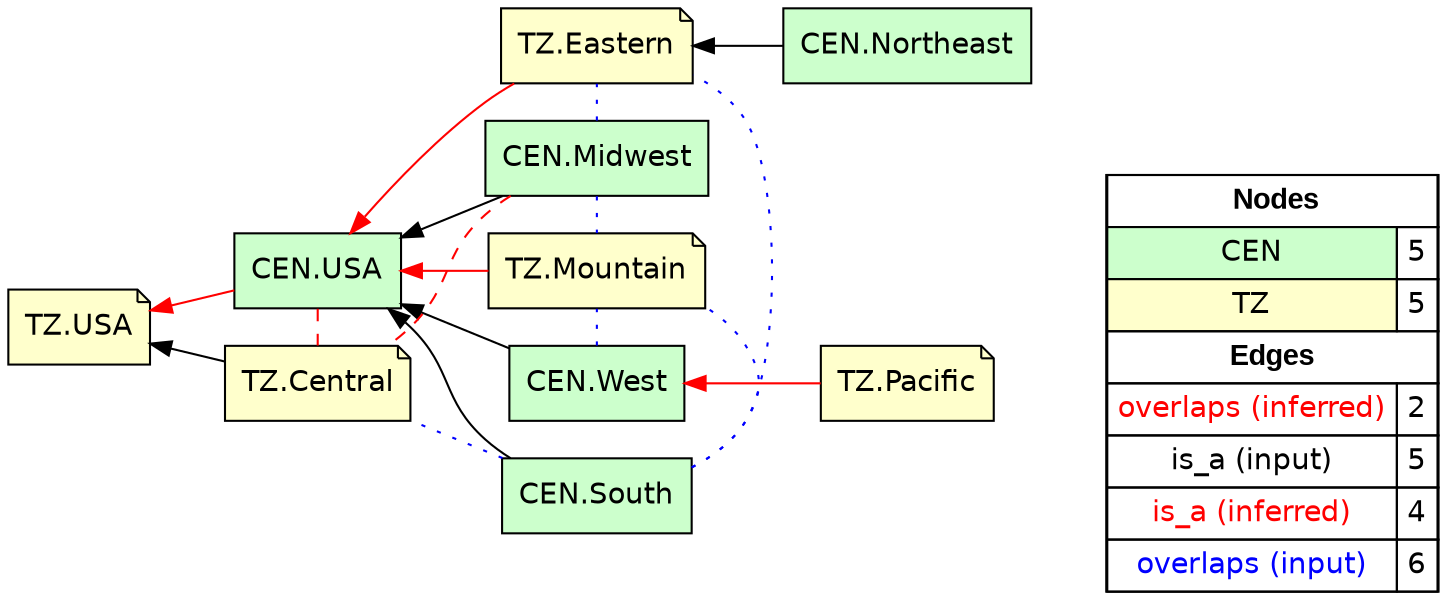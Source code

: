 digraph{
rankdir=RL
node[shape=box style=filled fillcolor="#CCFFCC" fontname="helvetica"] 
"CEN.Northeast"
"CEN.West"
"CEN.Midwest"
"CEN.South"
"CEN.USA"
node[shape=note style=filled fillcolor="#FFFFCC" fontname="helvetica"] 
"TZ.Eastern"
"TZ.Pacific"
"TZ.Central"
"TZ.Mountain"
"TZ.USA"
edge[arrowhead=none style=dashed color="#FF0000" constraint=false penwidth=1]
"CEN.Midwest" -> "TZ.Central"
"CEN.USA" -> "TZ.Central"
edge[arrowhead=normal style=solid color="#000000" constraint=true penwidth=1]
"CEN.West" -> "CEN.USA"
"CEN.Northeast" -> "TZ.Eastern"
"CEN.South" -> "CEN.USA"
"CEN.Midwest" -> "CEN.USA"
"TZ.Central" -> "TZ.USA"
edge[arrowhead=normal style=dotted color="#000000" constraint=true penwidth=1]
edge[arrowhead=normal style=solid color="#FF0000" constraint=true penwidth=1]
"TZ.Eastern" -> "CEN.USA"
"TZ.Pacific" -> "CEN.West"
"TZ.Mountain" -> "CEN.USA"
"CEN.USA" -> "TZ.USA"
edge[arrowhead=none style=dotted color="#0000FF" constraint=false penwidth=1]
"CEN.West" -> "TZ.Mountain"
"CEN.Midwest" -> "TZ.Mountain"
"CEN.South" -> "TZ.Mountain"
"CEN.Midwest" -> "TZ.Eastern"
"CEN.South" -> "TZ.Eastern"
"CEN.South" -> "TZ.Central"
node[shape=box] 
{rank=source Legend [fillcolor= white margin=0 label=< 
 <TABLE BORDER="0" CELLBORDER="1" CELLSPACING="0" CELLPADDING="4"> 
<TR> <TD COLSPAN="2"><font face="Arial Black"> Nodes</font></TD> </TR> 
<TR> 
 <TD bgcolor="#CCFFCC" fontname="helvetica">CEN</TD> 
 <TD>5</TD> 
 </TR> 
<TR> 
 <TD bgcolor="#FFFFCC" fontname="helvetica">TZ</TD> 
 <TD>5</TD> 
 </TR> 
<TR> <TD COLSPAN="2"><font face = "Arial Black"> Edges </font></TD> </TR> 
<TR> 
 <TD><font color ="#FF0000">overlaps (inferred)</font></TD><TD>2</TD>
</TR>
<TR> 
 <TD><font color ="#000000">is_a (input)</font></TD><TD>5</TD>
</TR>
<TR> 
 <TD><font color ="#FF0000">is_a (inferred)</font></TD><TD>4</TD>
</TR>
<TR> 
 <TD><font color ="#0000FF">overlaps (input)</font></TD><TD>6</TD>
</TR>
</TABLE> 
 >] } 
}